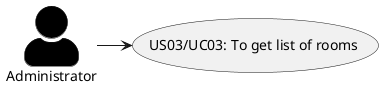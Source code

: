 @startuml
'https://plantuml.com/use-case-diagram

skinparam actorStyle awesome
skinparam ActorBackgroundColor black

:Administrator: as Admin

(US03/UC03: To get list of rooms) as (Use3)

Admin -right-> (Use3)


@enduml